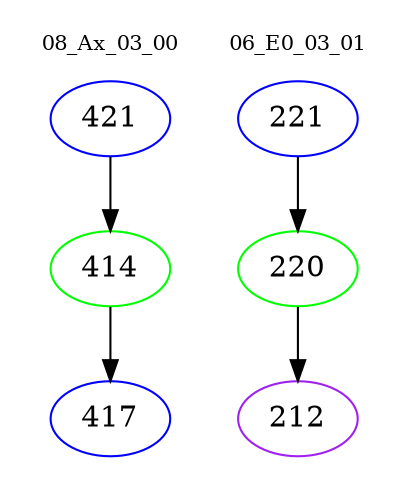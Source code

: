 digraph{
subgraph cluster_0 {
color = white
label = "08_Ax_03_00";
fontsize=10;
T0_421 [label="421", color="blue"]
T0_421 -> T0_414 [color="black"]
T0_414 [label="414", color="green"]
T0_414 -> T0_417 [color="black"]
T0_417 [label="417", color="blue"]
}
subgraph cluster_1 {
color = white
label = "06_E0_03_01";
fontsize=10;
T1_221 [label="221", color="blue"]
T1_221 -> T1_220 [color="black"]
T1_220 [label="220", color="green"]
T1_220 -> T1_212 [color="black"]
T1_212 [label="212", color="purple"]
}
}
